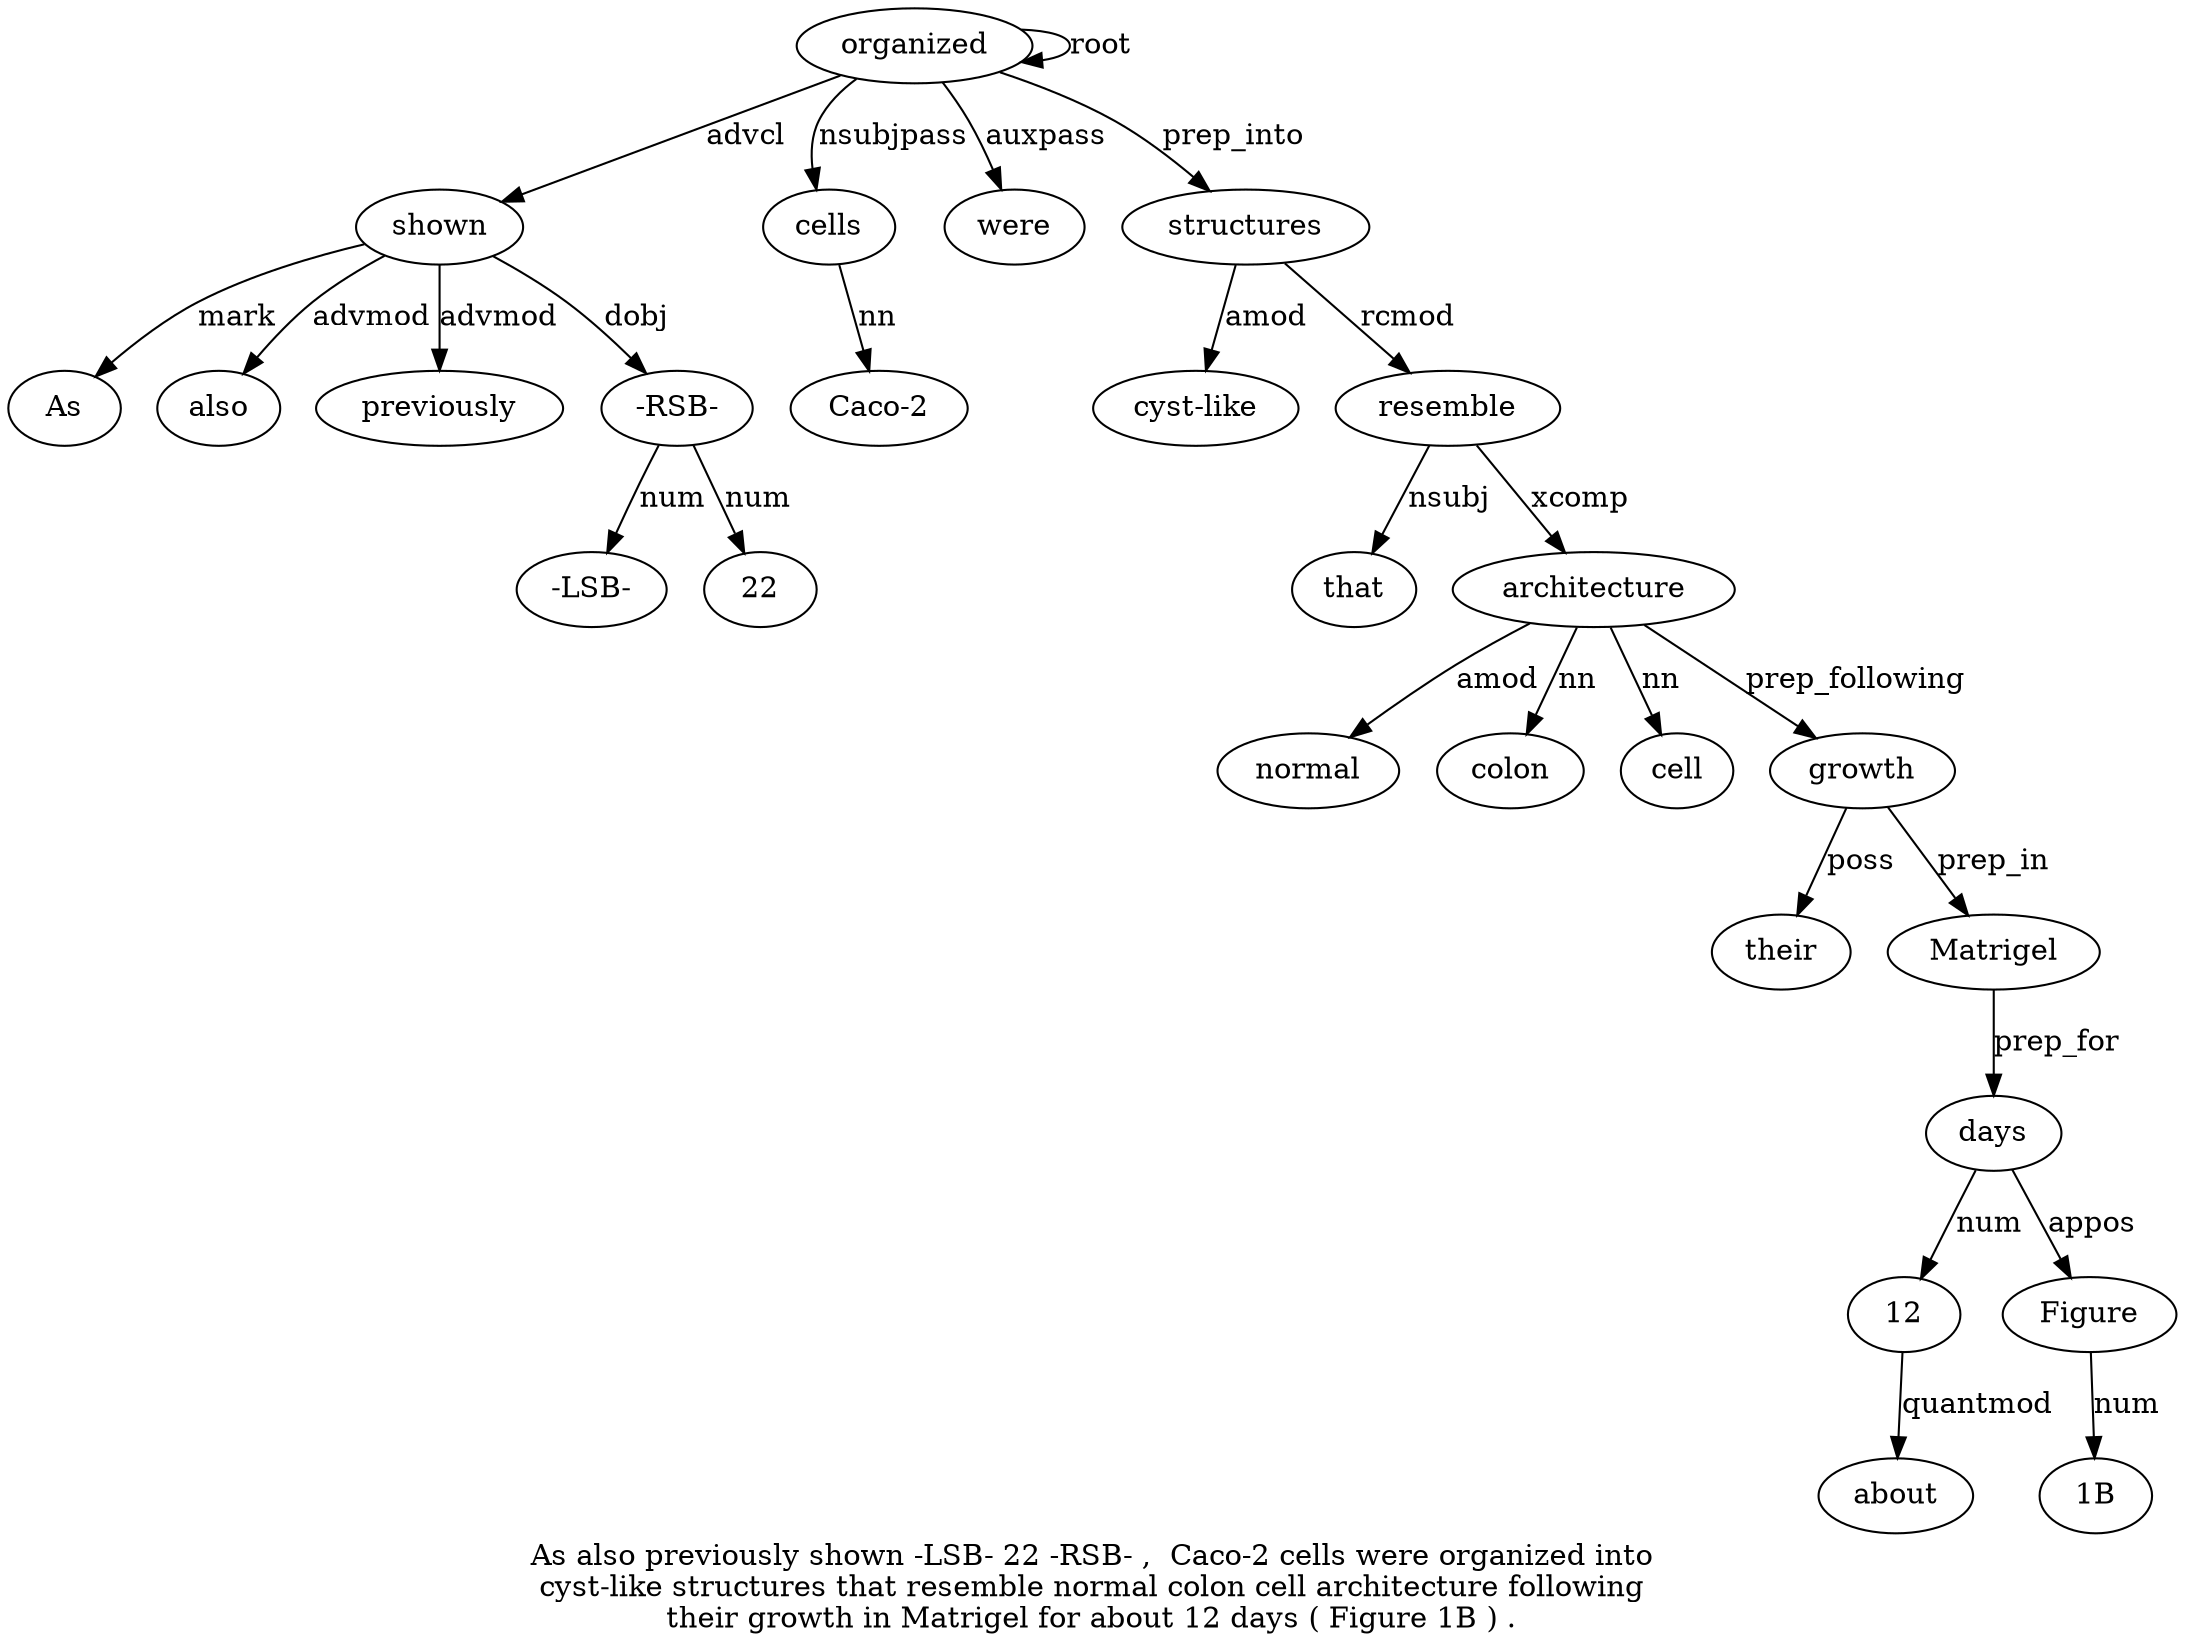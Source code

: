 digraph "As also previously shown -LSB- 22 -RSB- ,  Caco-2 cells were organized into cyst-like structures that resemble normal colon cell architecture following their growth in Matrigel for about 12 days ( Figure 1B ) ." {
label="As also previously shown -LSB- 22 -RSB- ,  Caco-2 cells were organized into
cyst-like structures that resemble normal colon cell architecture following
their growth in Matrigel for about 12 days ( Figure 1B ) .";
shown4 [style=filled, fillcolor=white, label=shown];
As1 [style=filled, fillcolor=white, label=As];
shown4 -> As1  [label=mark];
also2 [style=filled, fillcolor=white, label=also];
shown4 -> also2  [label=advmod];
previously3 [style=filled, fillcolor=white, label=previously];
shown4 -> previously3  [label=advmod];
organized12 [style=filled, fillcolor=white, label=organized];
organized12 -> shown4  [label=advcl];
"-RSB-7" [style=filled, fillcolor=white, label="-RSB-"];
"-LSB-5" [style=filled, fillcolor=white, label="-LSB-"];
"-RSB-7" -> "-LSB-5"  [label=num];
226 [style=filled, fillcolor=white, label=22];
"-RSB-7" -> 226  [label=num];
shown4 -> "-RSB-7"  [label=dobj];
cells10 [style=filled, fillcolor=white, label=cells];
"Caco-29" [style=filled, fillcolor=white, label="Caco-2"];
cells10 -> "Caco-29"  [label=nn];
organized12 -> cells10  [label=nsubjpass];
were11 [style=filled, fillcolor=white, label=were];
organized12 -> were11  [label=auxpass];
organized12 -> organized12  [label=root];
structures15 [style=filled, fillcolor=white, label=structures];
"cyst-like14" [style=filled, fillcolor=white, label="cyst-like"];
structures15 -> "cyst-like14"  [label=amod];
organized12 -> structures15  [label=prep_into];
resemble17 [style=filled, fillcolor=white, label=resemble];
that16 [style=filled, fillcolor=white, label=that];
resemble17 -> that16  [label=nsubj];
structures15 -> resemble17  [label=rcmod];
architecture21 [style=filled, fillcolor=white, label=architecture];
normal18 [style=filled, fillcolor=white, label=normal];
architecture21 -> normal18  [label=amod];
colon19 [style=filled, fillcolor=white, label=colon];
architecture21 -> colon19  [label=nn];
cell20 [style=filled, fillcolor=white, label=cell];
architecture21 -> cell20  [label=nn];
resemble17 -> architecture21  [label=xcomp];
growth24 [style=filled, fillcolor=white, label=growth];
their23 [style=filled, fillcolor=white, label=their];
growth24 -> their23  [label=poss];
architecture21 -> growth24  [label=prep_following];
Matrigel26 [style=filled, fillcolor=white, label=Matrigel];
growth24 -> Matrigel26  [label=prep_in];
1229 [style=filled, fillcolor=white, label=12];
about28 [style=filled, fillcolor=white, label=about];
1229 -> about28  [label=quantmod];
days30 [style=filled, fillcolor=white, label=days];
days30 -> 1229  [label=num];
Matrigel26 -> days30  [label=prep_for];
Figure32 [style=filled, fillcolor=white, label=Figure];
days30 -> Figure32  [label=appos];
"1B33" [style=filled, fillcolor=white, label="1B"];
Figure32 -> "1B33"  [label=num];
}

